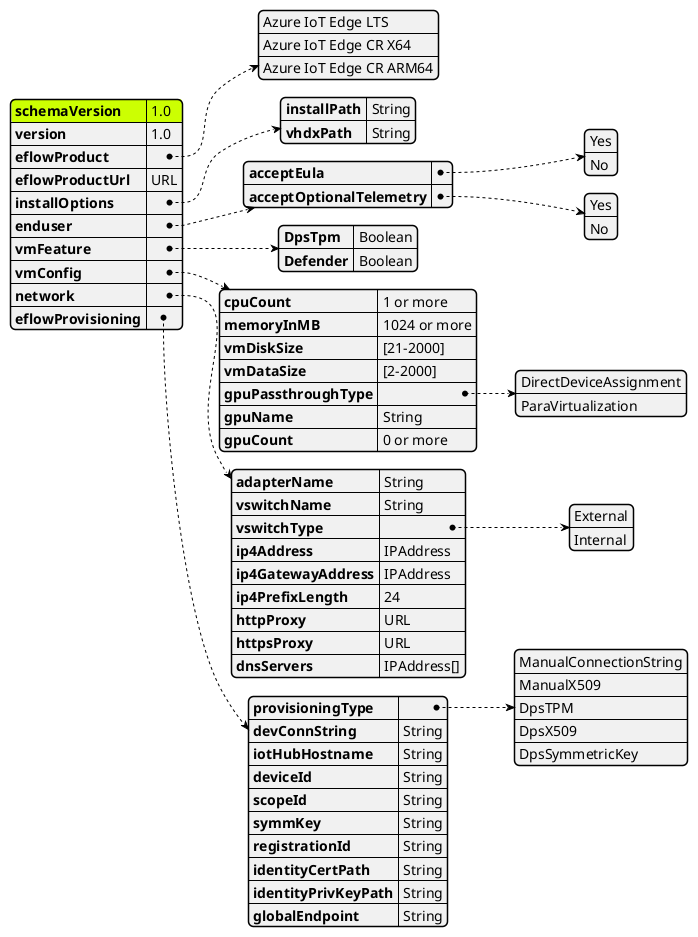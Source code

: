 @startjson eflowAutoDeploy
<style>
jsonDiagram {
  node {
    FontName Segoe UI SemiBold
    FontColor blue
    FontSize 14
    RoundCorner 10
    LineThickness 1
    separator {
      LineThickness 0.25
      LineColor black
    }
  }
  arrow {
    LineColor blue
    LineThickness 1
    LineStyle 2;5
  }
  highlight {
      BackgroundColor Blue
      FontColor White
  }
}
</style>
#highlight "schemaVersion"
{
    "schemaVersion":"1.0",
    "version":"1.0",
    "eflowProduct" :["Azure IoT Edge LTS", "Azure IoT Edge CR X64","Azure IoT Edge CR ARM64"],
    "eflowProductUrl" : "URL",
    "installOptions":{
        "installPath":"String",
        "vhdxPath":"String"
    },
    "enduser":{
        "acceptEula" : ["Yes","No"],
        "acceptOptionalTelemetry" : ["Yes","No"]
    },
    "vmFeature":{
        "DpsTpm": "Boolean",
        "Defender": "Boolean"
    },
    "vmConfig":{
        "cpuCount" : "1 or more",
        "memoryInMB" : "1024 or more",
        "vmDiskSize" : "[21-2000]",
        "vmDataSize" : "[2-2000]",
        "gpuPassthroughType" : ["DirectDeviceAssignment", "ParaVirtualization"],
        "gpuName" : "String",
        "gpuCount" : "0 or more"
    },
    "network":{
        "adapterName": "String",
        "vswitchName" : "String",
        "vswitchType" : ["External", "Internal"],
        "ip4Address": "IPAddress",
        "ip4GatewayAddress": "IPAddress",
        "ip4PrefixLength" : "24",
        "httpProxy":"URL",
        "httpsProxy":"URL",
        "dnsServers":"IPAddress[]"
    },
    "eflowProvisioning":{
        "provisioningType" : ["ManualConnectionString","ManualX509","DpsTPM","DpsX509","DpsSymmetricKey"],
        "devConnString" : "String",
        "iotHubHostname" : "String",
        "deviceId" : "String",
        "scopeId" : "String",
        "symmKey": "String",
        "registrationId" : "String",
        "identityCertPath" : "String",
        "identityPrivKeyPath" : "String",
        "globalEndpoint" : "String"
    }
}
@endjson